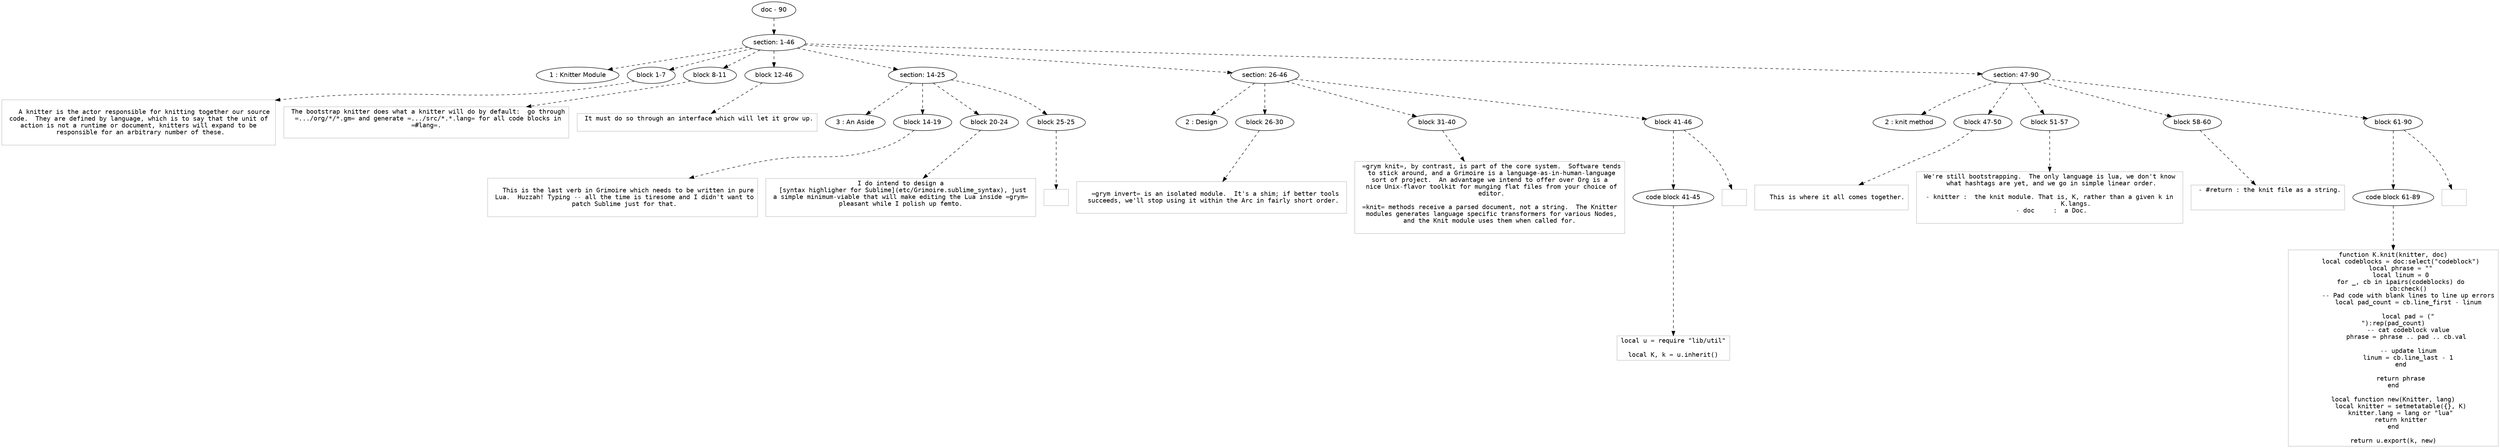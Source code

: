 digraph hierarchy {

node [fontname=Helvetica]
edge [style=dashed]

doc_0 [label="doc - 90"]

doc_0 -> { section_1}
{rank=same; section_1}

section_1 [label="section: 1-46"]

section_1 -> { header_2 block_3 block_4 block_5 section_6 section_7 section_8}
{rank=same; header_2 block_3 block_4 block_5 section_6 section_7 section_8}

header_2 [label="1 : Knitter Module"]
block_3 [label="block 1-7"]
block_4 [label="block 8-11"]
block_5 [label="block 12-46"]
section_6 [label="section: 14-25"]
section_7 [label="section: 26-46"]
section_8 [label="section: 47-90"]


block_3 -> leaf_9
leaf_9  [color=Gray,shape=rectangle,fontname=Inconsolata,label="
   A knitter is the actor responsible for knitting together our source
 code.  They are defined by language, which is to say that the unit of 
 action is not a runtime or document, knitters will expand to be 
 responsible for an arbitrary number of these.

"]
block_4 -> leaf_10
leaf_10  [color=Gray,shape=rectangle,fontname=Inconsolata,label=" The bootstrap knitter does what a knitter will do by default:  go through
 =.../org/*/*.gm= and generate =.../src/*.*.lang= for all code blocks in
 =#lang=. 

"]
block_5 -> leaf_11
leaf_11  [color=Gray,shape=rectangle,fontname=Inconsolata,label=" It must do so through an interface which will let it grow up.

"]section_6 -> { header_12 block_13 block_14 block_15}
{rank=same; header_12 block_13 block_14 block_15}

header_12 [label="3 : An Aside"]
block_13 [label="block 14-19"]
block_14 [label="block 20-24"]
block_15 [label="block 25-25"]


block_13 -> leaf_16
leaf_16  [color=Gray,shape=rectangle,fontname=Inconsolata,label="
   This is the last verb in Grimoire which needs to be written in pure
 Lua.  Huzzah! Typing -- all the time is tiresome and I didn't want to
 patch Sublime just for that.

"]
block_14 -> leaf_17
leaf_17  [color=Gray,shape=rectangle,fontname=Inconsolata,label=" I do intend to design a 
 [syntax highligher for Sublime](etc/Grimoire.sublime_syntax), just
 a simple minimum-viable that will make editing the Lua inside =grym= 
 pleasant while I polish up femto. 

"]
block_15 -> leaf_18
leaf_18  [color=Gray,shape=rectangle,fontname=Inconsolata,label=" 
"]section_7 -> { header_19 block_20 block_21 block_22}
{rank=same; header_19 block_20 block_21 block_22}

header_19 [label="2 : Design"]
block_20 [label="block 26-30"]
block_21 [label="block 31-40"]
block_22 [label="block 41-46"]


block_20 -> leaf_23
leaf_23  [color=Gray,shape=rectangle,fontname=Inconsolata,label="
   =grym invert= is an isolated module.  It's a shim; if better tools 
 succeeds, we'll stop using it within the Arc in fairly short order.

"]
block_21 -> leaf_24
leaf_24  [color=Gray,shape=rectangle,fontname=Inconsolata,label=" =grym knit=, by contrast, is part of the core system.  Software tends
 to stick around, and a Grimoire is a language-as-in-human-language
 sort of project.  An advantage we intend to offer over Org is a 
 nice Unix-flavor toolkit for munging flat files from your choice of
 editor.
 
 =knit= methods receive a parsed document, not a string.  The Knitter 
 modules generates language specific transformers for various Nodes,
 and the Knit module uses them when called for. 

"]block_22 -> { codeblock_25}
{rank=same; codeblock_25}

codeblock_25 [label="code block 41-45"]


codeblock_25 -> leaf_26
leaf_26  [color=Gray,shape=rectangle,fontname=Inconsolata,label="local u = require \"lib/util\"

local K, k = u.inherit()
"]
block_22 -> leaf_27
leaf_27  [color=Gray,shape=rectangle,fontname=Inconsolata,label="
"]section_8 -> { header_28 block_29 block_30 block_31 block_32}
{rank=same; header_28 block_29 block_30 block_31 block_32}

header_28 [label="2 : knit method"]
block_29 [label="block 47-50"]
block_30 [label="block 51-57"]
block_31 [label="block 58-60"]
block_32 [label="block 61-90"]


block_29 -> leaf_33
leaf_33  [color=Gray,shape=rectangle,fontname=Inconsolata,label="
   This is where it all comes together.

"]
block_30 -> leaf_34
leaf_34  [color=Gray,shape=rectangle,fontname=Inconsolata,label=" We're still bootstrapping.  The only language is lua, we don't know 
 what hashtags are yet, and we go in simple linear order.
 
 - knitter :  the knit module. That is, K, rather than a given k in 
              K.langs.
 - doc     :  a Doc.

"]
block_31 -> leaf_35
leaf_35  [color=Gray,shape=rectangle,fontname=Inconsolata,label=" - #return : the knit file as a string.


"]block_32 -> { codeblock_36}
{rank=same; codeblock_36}

codeblock_36 [label="code block 61-89"]


codeblock_36 -> leaf_37
leaf_37  [color=Gray,shape=rectangle,fontname=Inconsolata,label="function K.knit(knitter, doc)
    local codeblocks = doc:select(\"codeblock\")
    local phrase = \"\"
    local linum = 0
    for _, cb in ipairs(codeblocks) do
        cb:check()
        -- Pad code with blank lines to line up errors
        local pad_count = cb.line_first - linum

        local pad = (\"\n\"):rep(pad_count)
        -- cat codeblock value
        phrase = phrase .. pad .. cb.val 

        -- update linum
        linum = cb.line_last - 1
    end

    return phrase
end

local function new(Knitter, lang)
    local knitter = setmetatable({}, K)
    knitter.lang = lang or \"lua\"
    return knitter
end

return u.export(k, new)
"]
block_32 -> leaf_38
leaf_38  [color=Gray,shape=rectangle,fontname=Inconsolata,label="
"]
}
